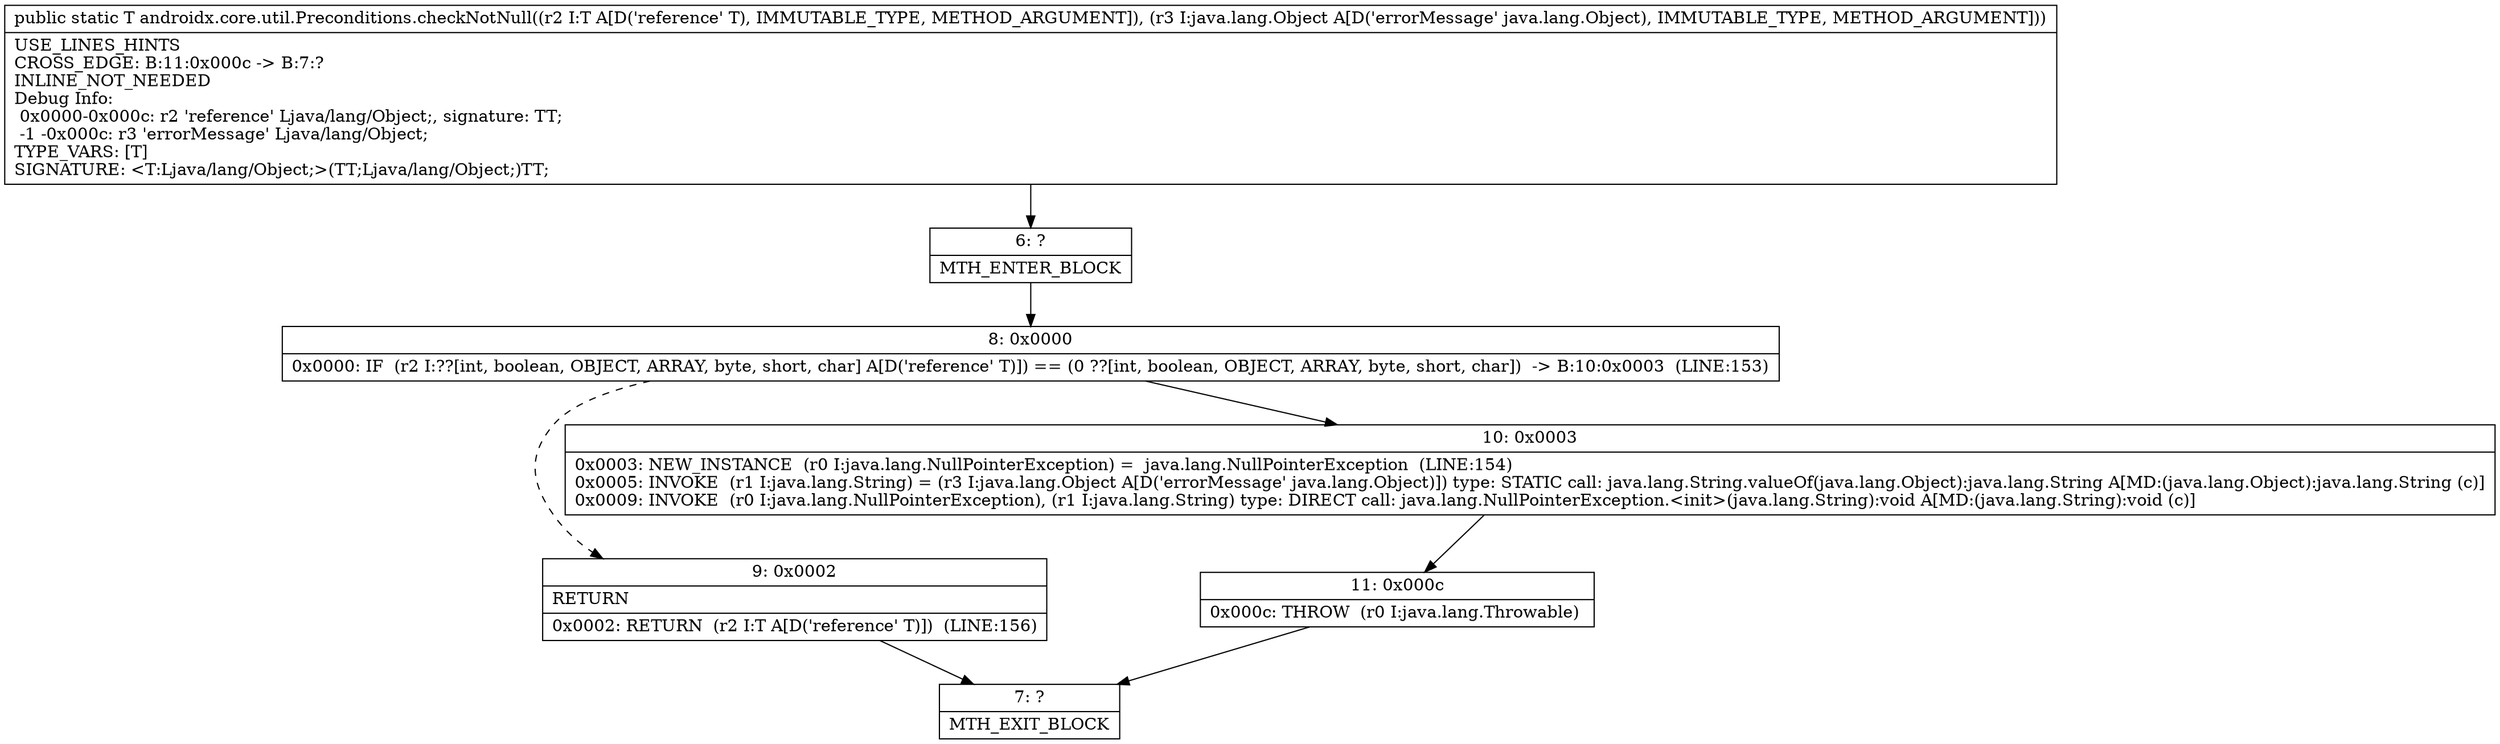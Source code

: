digraph "CFG forandroidx.core.util.Preconditions.checkNotNull(Ljava\/lang\/Object;Ljava\/lang\/Object;)Ljava\/lang\/Object;" {
Node_6 [shape=record,label="{6\:\ ?|MTH_ENTER_BLOCK\l}"];
Node_8 [shape=record,label="{8\:\ 0x0000|0x0000: IF  (r2 I:??[int, boolean, OBJECT, ARRAY, byte, short, char] A[D('reference' T)]) == (0 ??[int, boolean, OBJECT, ARRAY, byte, short, char])  \-\> B:10:0x0003  (LINE:153)\l}"];
Node_9 [shape=record,label="{9\:\ 0x0002|RETURN\l|0x0002: RETURN  (r2 I:T A[D('reference' T)])  (LINE:156)\l}"];
Node_7 [shape=record,label="{7\:\ ?|MTH_EXIT_BLOCK\l}"];
Node_10 [shape=record,label="{10\:\ 0x0003|0x0003: NEW_INSTANCE  (r0 I:java.lang.NullPointerException) =  java.lang.NullPointerException  (LINE:154)\l0x0005: INVOKE  (r1 I:java.lang.String) = (r3 I:java.lang.Object A[D('errorMessage' java.lang.Object)]) type: STATIC call: java.lang.String.valueOf(java.lang.Object):java.lang.String A[MD:(java.lang.Object):java.lang.String (c)]\l0x0009: INVOKE  (r0 I:java.lang.NullPointerException), (r1 I:java.lang.String) type: DIRECT call: java.lang.NullPointerException.\<init\>(java.lang.String):void A[MD:(java.lang.String):void (c)]\l}"];
Node_11 [shape=record,label="{11\:\ 0x000c|0x000c: THROW  (r0 I:java.lang.Throwable) \l}"];
MethodNode[shape=record,label="{public static T androidx.core.util.Preconditions.checkNotNull((r2 I:T A[D('reference' T), IMMUTABLE_TYPE, METHOD_ARGUMENT]), (r3 I:java.lang.Object A[D('errorMessage' java.lang.Object), IMMUTABLE_TYPE, METHOD_ARGUMENT]))  | USE_LINES_HINTS\lCROSS_EDGE: B:11:0x000c \-\> B:7:?\lINLINE_NOT_NEEDED\lDebug Info:\l  0x0000\-0x000c: r2 'reference' Ljava\/lang\/Object;, signature: TT;\l  \-1 \-0x000c: r3 'errorMessage' Ljava\/lang\/Object;\lTYPE_VARS: [T]\lSIGNATURE: \<T:Ljava\/lang\/Object;\>(TT;Ljava\/lang\/Object;)TT;\l}"];
MethodNode -> Node_6;Node_6 -> Node_8;
Node_8 -> Node_9[style=dashed];
Node_8 -> Node_10;
Node_9 -> Node_7;
Node_10 -> Node_11;
Node_11 -> Node_7;
}

